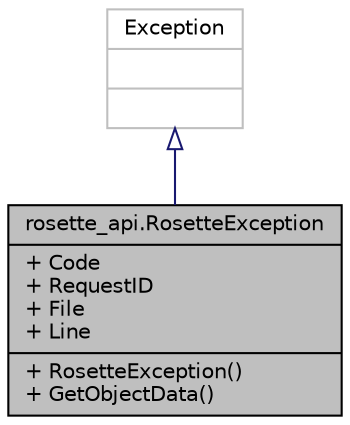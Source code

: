 digraph "rosette_api.RosetteException"
{
  edge [fontname="Helvetica",fontsize="10",labelfontname="Helvetica",labelfontsize="10"];
  node [fontname="Helvetica",fontsize="10",shape=record];
  Node1 [label="{rosette_api.RosetteException\n|+ Code\l+ RequestID\l+ File\l+ Line\l|+ RosetteException()\l+ GetObjectData()\l}",height=0.2,width=0.4,color="black", fillcolor="grey75", style="filled", fontcolor="black"];
  Node2 -> Node1 [dir="back",color="midnightblue",fontsize="10",style="solid",arrowtail="onormal",fontname="Helvetica"];
  Node2 [label="{Exception\n||}",height=0.2,width=0.4,color="grey75", fillcolor="white", style="filled"];
}
